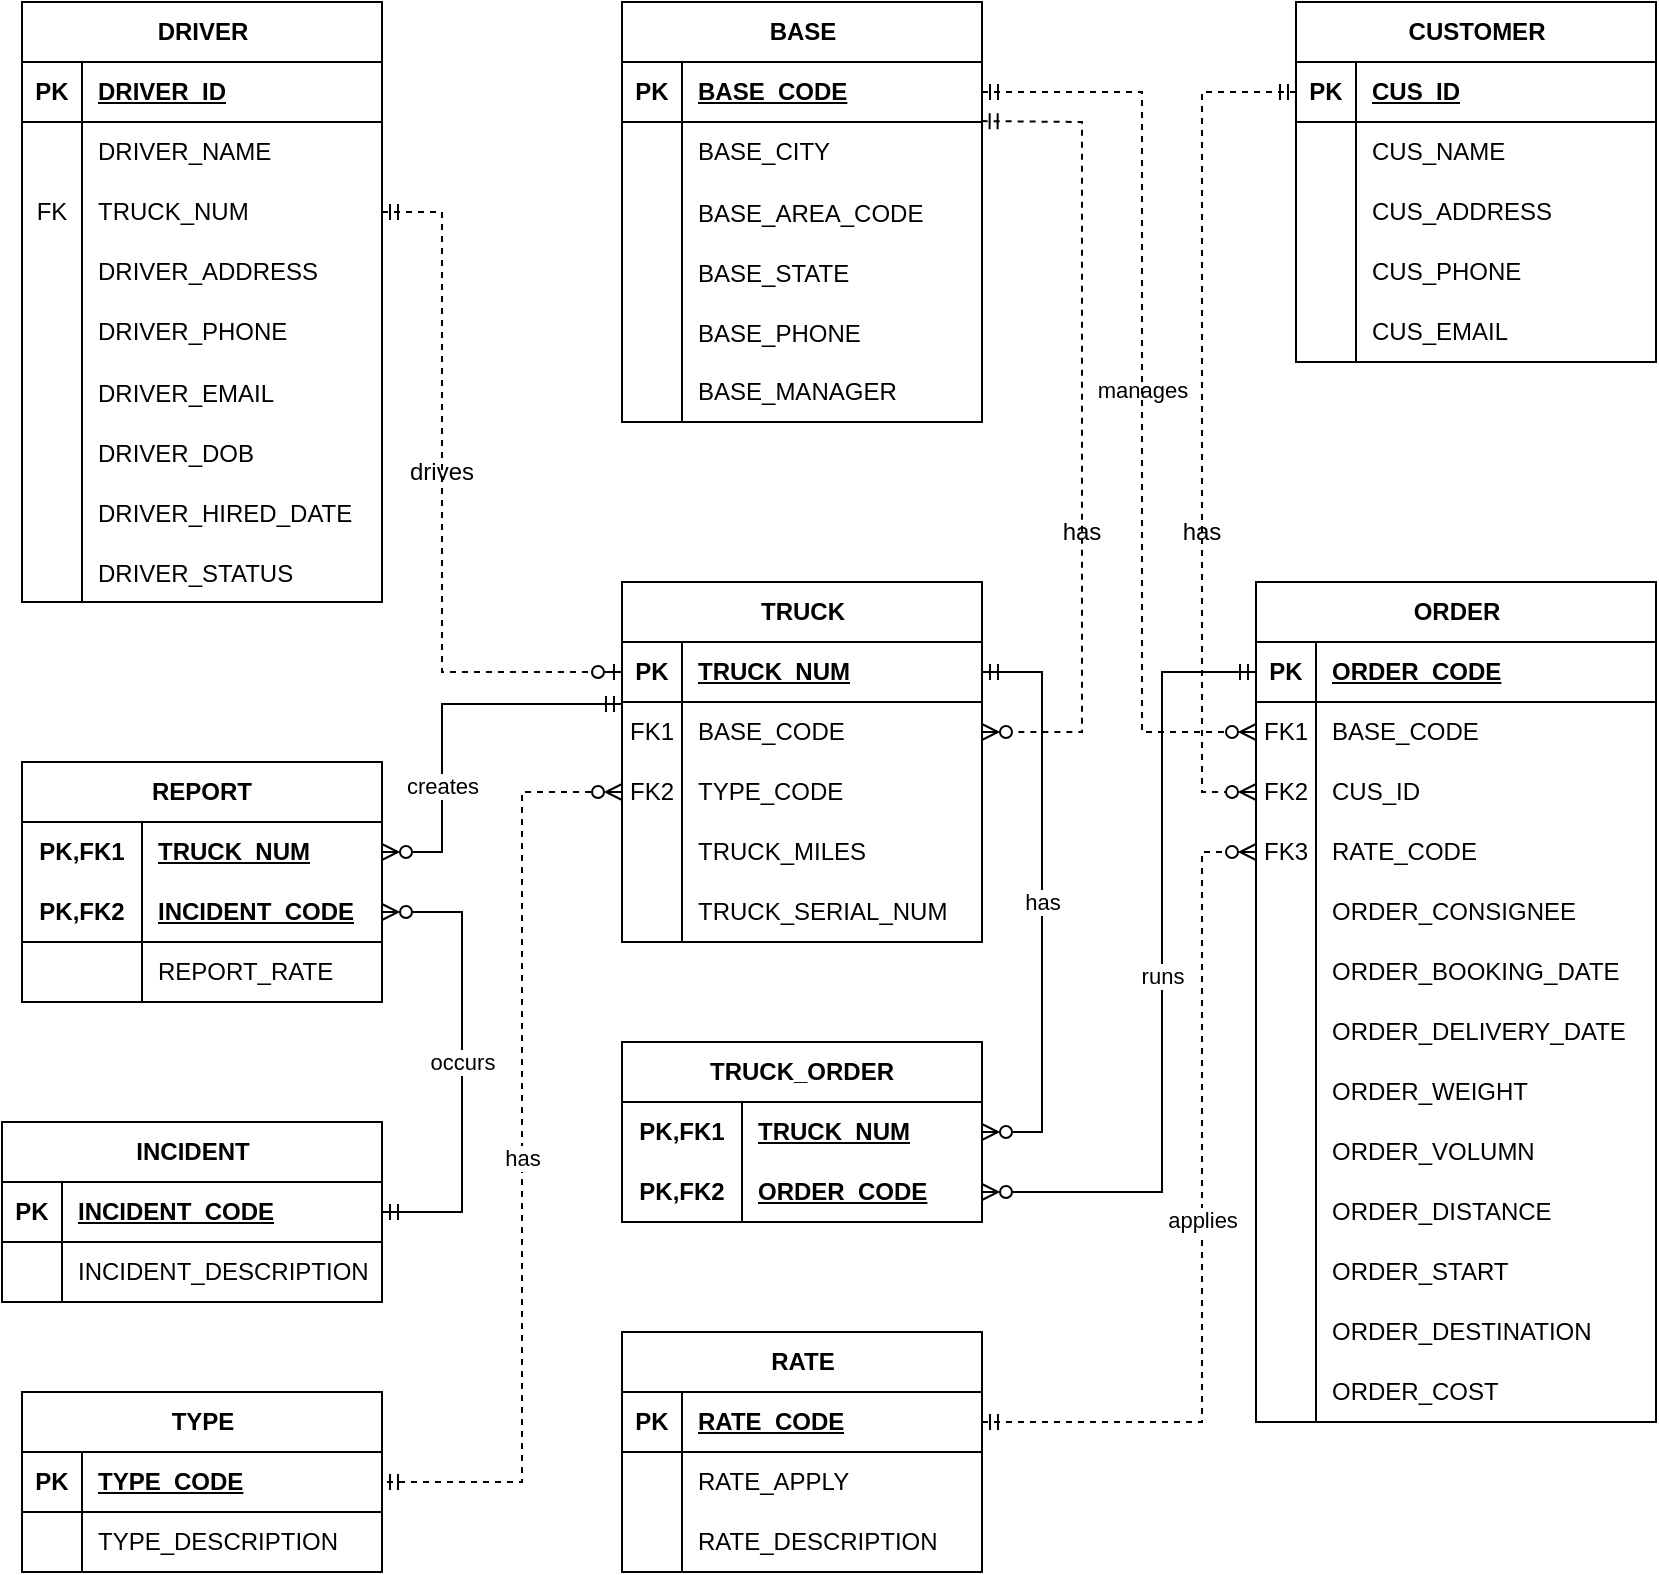 <mxfile version="24.2.5" type="github">
  <diagram id="eQZq9NsQhjP3z5VQKv9w" name="Trang-1">
    <mxGraphModel dx="1290" dy="559" grid="1" gridSize="10" guides="1" tooltips="1" connect="1" arrows="1" fold="1" page="1" pageScale="1" pageWidth="827" pageHeight="1169" math="0" shadow="0">
      <root>
        <mxCell id="0" />
        <mxCell id="1" parent="0" />
        <mxCell id="76jJ2upWh25EPzIuAN2d-1" value="BASE" style="shape=table;startSize=30;container=1;collapsible=1;childLayout=tableLayout;fixedRows=1;rowLines=0;fontStyle=1;align=center;resizeLast=1;html=1;" parent="1" vertex="1">
          <mxGeometry x="310" y="30" width="180" height="210" as="geometry" />
        </mxCell>
        <mxCell id="76jJ2upWh25EPzIuAN2d-2" value="" style="shape=tableRow;horizontal=0;startSize=0;swimlaneHead=0;swimlaneBody=0;fillColor=none;collapsible=0;dropTarget=0;points=[[0,0.5],[1,0.5]];portConstraint=eastwest;top=0;left=0;right=0;bottom=1;" parent="76jJ2upWh25EPzIuAN2d-1" vertex="1">
          <mxGeometry y="30" width="180" height="30" as="geometry" />
        </mxCell>
        <mxCell id="76jJ2upWh25EPzIuAN2d-3" value="PK" style="shape=partialRectangle;connectable=0;fillColor=none;top=0;left=0;bottom=0;right=0;fontStyle=1;overflow=hidden;whiteSpace=wrap;html=1;" parent="76jJ2upWh25EPzIuAN2d-2" vertex="1">
          <mxGeometry width="30" height="30" as="geometry">
            <mxRectangle width="30" height="30" as="alternateBounds" />
          </mxGeometry>
        </mxCell>
        <mxCell id="76jJ2upWh25EPzIuAN2d-4" value="BASE_CODE" style="shape=partialRectangle;connectable=0;fillColor=none;top=0;left=0;bottom=0;right=0;align=left;spacingLeft=6;fontStyle=5;overflow=hidden;whiteSpace=wrap;html=1;" parent="76jJ2upWh25EPzIuAN2d-2" vertex="1">
          <mxGeometry x="30" width="150" height="30" as="geometry">
            <mxRectangle width="150" height="30" as="alternateBounds" />
          </mxGeometry>
        </mxCell>
        <mxCell id="76jJ2upWh25EPzIuAN2d-8" value="" style="shape=tableRow;horizontal=0;startSize=0;swimlaneHead=0;swimlaneBody=0;fillColor=none;collapsible=0;dropTarget=0;points=[[0,0.5],[1,0.5]];portConstraint=eastwest;top=0;left=0;right=0;bottom=0;" parent="76jJ2upWh25EPzIuAN2d-1" vertex="1">
          <mxGeometry y="60" width="180" height="30" as="geometry" />
        </mxCell>
        <mxCell id="76jJ2upWh25EPzIuAN2d-9" value="" style="shape=partialRectangle;connectable=0;fillColor=none;top=0;left=0;bottom=0;right=0;editable=1;overflow=hidden;whiteSpace=wrap;html=1;" parent="76jJ2upWh25EPzIuAN2d-8" vertex="1">
          <mxGeometry width="30" height="30" as="geometry">
            <mxRectangle width="30" height="30" as="alternateBounds" />
          </mxGeometry>
        </mxCell>
        <mxCell id="76jJ2upWh25EPzIuAN2d-10" value="BASE_CITY" style="shape=partialRectangle;connectable=0;fillColor=none;top=0;left=0;bottom=0;right=0;align=left;spacingLeft=6;overflow=hidden;whiteSpace=wrap;html=1;" parent="76jJ2upWh25EPzIuAN2d-8" vertex="1">
          <mxGeometry x="30" width="150" height="30" as="geometry">
            <mxRectangle width="150" height="30" as="alternateBounds" />
          </mxGeometry>
        </mxCell>
        <mxCell id="76jJ2upWh25EPzIuAN2d-19" value="" style="shape=tableRow;horizontal=0;startSize=0;swimlaneHead=0;swimlaneBody=0;fillColor=none;collapsible=0;dropTarget=0;points=[[0,0.5],[1,0.5]];portConstraint=eastwest;top=0;left=0;right=0;bottom=0;" parent="76jJ2upWh25EPzIuAN2d-1" vertex="1">
          <mxGeometry y="90" width="180" height="30" as="geometry" />
        </mxCell>
        <mxCell id="76jJ2upWh25EPzIuAN2d-20" value="" style="shape=partialRectangle;connectable=0;fillColor=none;top=0;left=0;bottom=0;right=0;editable=1;overflow=hidden;" parent="76jJ2upWh25EPzIuAN2d-19" vertex="1">
          <mxGeometry width="30" height="30" as="geometry">
            <mxRectangle width="30" height="30" as="alternateBounds" />
          </mxGeometry>
        </mxCell>
        <mxCell id="76jJ2upWh25EPzIuAN2d-21" value="BASE_AREA_CODE" style="shape=partialRectangle;connectable=0;fillColor=none;top=0;left=0;bottom=0;right=0;align=left;spacingLeft=6;overflow=hidden;" parent="76jJ2upWh25EPzIuAN2d-19" vertex="1">
          <mxGeometry x="30" width="150" height="30" as="geometry">
            <mxRectangle width="150" height="30" as="alternateBounds" />
          </mxGeometry>
        </mxCell>
        <mxCell id="76jJ2upWh25EPzIuAN2d-23" value="" style="shape=tableRow;horizontal=0;startSize=0;swimlaneHead=0;swimlaneBody=0;fillColor=none;collapsible=0;dropTarget=0;points=[[0,0.5],[1,0.5]];portConstraint=eastwest;top=0;left=0;right=0;bottom=0;" parent="76jJ2upWh25EPzIuAN2d-1" vertex="1">
          <mxGeometry y="120" width="180" height="30" as="geometry" />
        </mxCell>
        <mxCell id="76jJ2upWh25EPzIuAN2d-24" value="" style="shape=partialRectangle;connectable=0;fillColor=none;top=0;left=0;bottom=0;right=0;editable=1;overflow=hidden;" parent="76jJ2upWh25EPzIuAN2d-23" vertex="1">
          <mxGeometry width="30" height="30" as="geometry">
            <mxRectangle width="30" height="30" as="alternateBounds" />
          </mxGeometry>
        </mxCell>
        <mxCell id="76jJ2upWh25EPzIuAN2d-25" value="BASE_STATE" style="shape=partialRectangle;connectable=0;fillColor=none;top=0;left=0;bottom=0;right=0;align=left;spacingLeft=6;overflow=hidden;" parent="76jJ2upWh25EPzIuAN2d-23" vertex="1">
          <mxGeometry x="30" width="150" height="30" as="geometry">
            <mxRectangle width="150" height="30" as="alternateBounds" />
          </mxGeometry>
        </mxCell>
        <mxCell id="76jJ2upWh25EPzIuAN2d-27" value="" style="shape=tableRow;horizontal=0;startSize=0;swimlaneHead=0;swimlaneBody=0;fillColor=none;collapsible=0;dropTarget=0;points=[[0,0.5],[1,0.5]];portConstraint=eastwest;top=0;left=0;right=0;bottom=0;" parent="76jJ2upWh25EPzIuAN2d-1" vertex="1">
          <mxGeometry y="150" width="180" height="30" as="geometry" />
        </mxCell>
        <mxCell id="76jJ2upWh25EPzIuAN2d-28" value="" style="shape=partialRectangle;connectable=0;fillColor=none;top=0;left=0;bottom=0;right=0;editable=1;overflow=hidden;" parent="76jJ2upWh25EPzIuAN2d-27" vertex="1">
          <mxGeometry width="30" height="30" as="geometry">
            <mxRectangle width="30" height="30" as="alternateBounds" />
          </mxGeometry>
        </mxCell>
        <mxCell id="76jJ2upWh25EPzIuAN2d-29" value="BASE_PHONE" style="shape=partialRectangle;connectable=0;fillColor=none;top=0;left=0;bottom=0;right=0;align=left;spacingLeft=6;overflow=hidden;" parent="76jJ2upWh25EPzIuAN2d-27" vertex="1">
          <mxGeometry x="30" width="150" height="30" as="geometry">
            <mxRectangle width="150" height="30" as="alternateBounds" />
          </mxGeometry>
        </mxCell>
        <mxCell id="76jJ2upWh25EPzIuAN2d-11" value="" style="shape=tableRow;horizontal=0;startSize=0;swimlaneHead=0;swimlaneBody=0;fillColor=none;collapsible=0;dropTarget=0;points=[[0,0.5],[1,0.5]];portConstraint=eastwest;top=0;left=0;right=0;bottom=0;" parent="76jJ2upWh25EPzIuAN2d-1" vertex="1">
          <mxGeometry y="180" width="180" height="30" as="geometry" />
        </mxCell>
        <mxCell id="76jJ2upWh25EPzIuAN2d-12" value="" style="shape=partialRectangle;connectable=0;fillColor=none;top=0;left=0;bottom=0;right=0;editable=1;overflow=hidden;whiteSpace=wrap;html=1;" parent="76jJ2upWh25EPzIuAN2d-11" vertex="1">
          <mxGeometry width="30" height="30" as="geometry">
            <mxRectangle width="30" height="30" as="alternateBounds" />
          </mxGeometry>
        </mxCell>
        <mxCell id="76jJ2upWh25EPzIuAN2d-13" value="BASE_MANAGER" style="shape=partialRectangle;connectable=0;fillColor=none;top=0;left=0;bottom=0;right=0;align=left;spacingLeft=6;overflow=hidden;whiteSpace=wrap;html=1;" parent="76jJ2upWh25EPzIuAN2d-11" vertex="1">
          <mxGeometry x="30" width="150" height="30" as="geometry">
            <mxRectangle width="150" height="30" as="alternateBounds" />
          </mxGeometry>
        </mxCell>
        <mxCell id="76jJ2upWh25EPzIuAN2d-30" value="TRUCK" style="shape=table;startSize=30;container=1;collapsible=1;childLayout=tableLayout;fixedRows=1;rowLines=0;fontStyle=1;align=center;resizeLast=1;html=1;" parent="1" vertex="1">
          <mxGeometry x="310" y="320" width="180" height="180" as="geometry" />
        </mxCell>
        <mxCell id="76jJ2upWh25EPzIuAN2d-31" value="" style="shape=tableRow;horizontal=0;startSize=0;swimlaneHead=0;swimlaneBody=0;fillColor=none;collapsible=0;dropTarget=0;points=[[0,0.5],[1,0.5]];portConstraint=eastwest;top=0;left=0;right=0;bottom=1;" parent="76jJ2upWh25EPzIuAN2d-30" vertex="1">
          <mxGeometry y="30" width="180" height="30" as="geometry" />
        </mxCell>
        <mxCell id="76jJ2upWh25EPzIuAN2d-32" value="PK" style="shape=partialRectangle;connectable=0;fillColor=none;top=0;left=0;bottom=0;right=0;fontStyle=1;overflow=hidden;whiteSpace=wrap;html=1;" parent="76jJ2upWh25EPzIuAN2d-31" vertex="1">
          <mxGeometry width="30" height="30" as="geometry">
            <mxRectangle width="30" height="30" as="alternateBounds" />
          </mxGeometry>
        </mxCell>
        <mxCell id="76jJ2upWh25EPzIuAN2d-33" value="TRUCK_NUM" style="shape=partialRectangle;connectable=0;fillColor=none;top=0;left=0;bottom=0;right=0;align=left;spacingLeft=6;fontStyle=5;overflow=hidden;whiteSpace=wrap;html=1;" parent="76jJ2upWh25EPzIuAN2d-31" vertex="1">
          <mxGeometry x="30" width="150" height="30" as="geometry">
            <mxRectangle width="150" height="30" as="alternateBounds" />
          </mxGeometry>
        </mxCell>
        <mxCell id="76jJ2upWh25EPzIuAN2d-44" value="" style="shape=tableRow;horizontal=0;startSize=0;swimlaneHead=0;swimlaneBody=0;fillColor=none;collapsible=0;dropTarget=0;points=[[0,0.5],[1,0.5]];portConstraint=eastwest;top=0;left=0;right=0;bottom=0;" parent="76jJ2upWh25EPzIuAN2d-30" vertex="1">
          <mxGeometry y="60" width="180" height="30" as="geometry" />
        </mxCell>
        <mxCell id="76jJ2upWh25EPzIuAN2d-45" value="FK1" style="shape=partialRectangle;connectable=0;fillColor=none;top=0;left=0;bottom=0;right=0;fontStyle=0;overflow=hidden;whiteSpace=wrap;html=1;" parent="76jJ2upWh25EPzIuAN2d-44" vertex="1">
          <mxGeometry width="30" height="30" as="geometry">
            <mxRectangle width="30" height="30" as="alternateBounds" />
          </mxGeometry>
        </mxCell>
        <mxCell id="76jJ2upWh25EPzIuAN2d-46" value="BASE_CODE" style="shape=partialRectangle;connectable=0;fillColor=none;top=0;left=0;bottom=0;right=0;align=left;spacingLeft=6;fontStyle=0;overflow=hidden;whiteSpace=wrap;html=1;" parent="76jJ2upWh25EPzIuAN2d-44" vertex="1">
          <mxGeometry x="30" width="150" height="30" as="geometry">
            <mxRectangle width="150" height="30" as="alternateBounds" />
          </mxGeometry>
        </mxCell>
        <mxCell id="76jJ2upWh25EPzIuAN2d-48" value="" style="shape=tableRow;horizontal=0;startSize=0;swimlaneHead=0;swimlaneBody=0;fillColor=none;collapsible=0;dropTarget=0;points=[[0,0.5],[1,0.5]];portConstraint=eastwest;top=0;left=0;right=0;bottom=0;" parent="76jJ2upWh25EPzIuAN2d-30" vertex="1">
          <mxGeometry y="90" width="180" height="30" as="geometry" />
        </mxCell>
        <mxCell id="76jJ2upWh25EPzIuAN2d-49" value="FK2" style="shape=partialRectangle;connectable=0;fillColor=none;top=0;left=0;bottom=0;right=0;fontStyle=0;overflow=hidden;whiteSpace=wrap;html=1;" parent="76jJ2upWh25EPzIuAN2d-48" vertex="1">
          <mxGeometry width="30" height="30" as="geometry">
            <mxRectangle width="30" height="30" as="alternateBounds" />
          </mxGeometry>
        </mxCell>
        <mxCell id="76jJ2upWh25EPzIuAN2d-50" value="TYPE_CODE" style="shape=partialRectangle;connectable=0;fillColor=none;top=0;left=0;bottom=0;right=0;align=left;spacingLeft=6;fontStyle=0;overflow=hidden;whiteSpace=wrap;html=1;" parent="76jJ2upWh25EPzIuAN2d-48" vertex="1">
          <mxGeometry x="30" width="150" height="30" as="geometry">
            <mxRectangle width="150" height="30" as="alternateBounds" />
          </mxGeometry>
        </mxCell>
        <mxCell id="76jJ2upWh25EPzIuAN2d-34" value="" style="shape=tableRow;horizontal=0;startSize=0;swimlaneHead=0;swimlaneBody=0;fillColor=none;collapsible=0;dropTarget=0;points=[[0,0.5],[1,0.5]];portConstraint=eastwest;top=0;left=0;right=0;bottom=0;" parent="76jJ2upWh25EPzIuAN2d-30" vertex="1">
          <mxGeometry y="120" width="180" height="30" as="geometry" />
        </mxCell>
        <mxCell id="76jJ2upWh25EPzIuAN2d-35" value="" style="shape=partialRectangle;connectable=0;fillColor=none;top=0;left=0;bottom=0;right=0;editable=1;overflow=hidden;whiteSpace=wrap;html=1;" parent="76jJ2upWh25EPzIuAN2d-34" vertex="1">
          <mxGeometry width="30" height="30" as="geometry">
            <mxRectangle width="30" height="30" as="alternateBounds" />
          </mxGeometry>
        </mxCell>
        <mxCell id="76jJ2upWh25EPzIuAN2d-36" value="TRUCK_MILES" style="shape=partialRectangle;connectable=0;fillColor=none;top=0;left=0;bottom=0;right=0;align=left;spacingLeft=6;overflow=hidden;whiteSpace=wrap;html=1;" parent="76jJ2upWh25EPzIuAN2d-34" vertex="1">
          <mxGeometry x="30" width="150" height="30" as="geometry">
            <mxRectangle width="150" height="30" as="alternateBounds" />
          </mxGeometry>
        </mxCell>
        <mxCell id="76jJ2upWh25EPzIuAN2d-37" value="" style="shape=tableRow;horizontal=0;startSize=0;swimlaneHead=0;swimlaneBody=0;fillColor=none;collapsible=0;dropTarget=0;points=[[0,0.5],[1,0.5]];portConstraint=eastwest;top=0;left=0;right=0;bottom=0;" parent="76jJ2upWh25EPzIuAN2d-30" vertex="1">
          <mxGeometry y="150" width="180" height="30" as="geometry" />
        </mxCell>
        <mxCell id="76jJ2upWh25EPzIuAN2d-38" value="" style="shape=partialRectangle;connectable=0;fillColor=none;top=0;left=0;bottom=0;right=0;editable=1;overflow=hidden;whiteSpace=wrap;html=1;" parent="76jJ2upWh25EPzIuAN2d-37" vertex="1">
          <mxGeometry width="30" height="30" as="geometry">
            <mxRectangle width="30" height="30" as="alternateBounds" />
          </mxGeometry>
        </mxCell>
        <mxCell id="76jJ2upWh25EPzIuAN2d-39" value="TRUCK_SERIAL_NUM" style="shape=partialRectangle;connectable=0;fillColor=none;top=0;left=0;bottom=0;right=0;align=left;spacingLeft=6;overflow=hidden;whiteSpace=wrap;html=1;" parent="76jJ2upWh25EPzIuAN2d-37" vertex="1">
          <mxGeometry x="30" width="150" height="30" as="geometry">
            <mxRectangle width="150" height="30" as="alternateBounds" />
          </mxGeometry>
        </mxCell>
        <mxCell id="76jJ2upWh25EPzIuAN2d-64" value="DRIVER" style="shape=table;startSize=30;container=1;collapsible=1;childLayout=tableLayout;fixedRows=1;rowLines=0;fontStyle=1;align=center;resizeLast=1;html=1;" parent="1" vertex="1">
          <mxGeometry x="10" y="30" width="180" height="300" as="geometry" />
        </mxCell>
        <mxCell id="76jJ2upWh25EPzIuAN2d-65" value="" style="shape=tableRow;horizontal=0;startSize=0;swimlaneHead=0;swimlaneBody=0;fillColor=none;collapsible=0;dropTarget=0;points=[[0,0.5],[1,0.5]];portConstraint=eastwest;top=0;left=0;right=0;bottom=1;" parent="76jJ2upWh25EPzIuAN2d-64" vertex="1">
          <mxGeometry y="30" width="180" height="30" as="geometry" />
        </mxCell>
        <mxCell id="76jJ2upWh25EPzIuAN2d-66" value="PK" style="shape=partialRectangle;connectable=0;fillColor=none;top=0;left=0;bottom=0;right=0;fontStyle=1;overflow=hidden;whiteSpace=wrap;html=1;" parent="76jJ2upWh25EPzIuAN2d-65" vertex="1">
          <mxGeometry width="30" height="30" as="geometry">
            <mxRectangle width="30" height="30" as="alternateBounds" />
          </mxGeometry>
        </mxCell>
        <mxCell id="76jJ2upWh25EPzIuAN2d-67" value="DRIVER_ID" style="shape=partialRectangle;connectable=0;fillColor=none;top=0;left=0;bottom=0;right=0;align=left;spacingLeft=6;fontStyle=5;overflow=hidden;whiteSpace=wrap;html=1;" parent="76jJ2upWh25EPzIuAN2d-65" vertex="1">
          <mxGeometry x="30" width="150" height="30" as="geometry">
            <mxRectangle width="150" height="30" as="alternateBounds" />
          </mxGeometry>
        </mxCell>
        <mxCell id="76jJ2upWh25EPzIuAN2d-68" value="" style="shape=tableRow;horizontal=0;startSize=0;swimlaneHead=0;swimlaneBody=0;fillColor=none;collapsible=0;dropTarget=0;points=[[0,0.5],[1,0.5]];portConstraint=eastwest;top=0;left=0;right=0;bottom=0;" parent="76jJ2upWh25EPzIuAN2d-64" vertex="1">
          <mxGeometry y="60" width="180" height="30" as="geometry" />
        </mxCell>
        <mxCell id="76jJ2upWh25EPzIuAN2d-69" value="" style="shape=partialRectangle;connectable=0;fillColor=none;top=0;left=0;bottom=0;right=0;editable=1;overflow=hidden;whiteSpace=wrap;html=1;" parent="76jJ2upWh25EPzIuAN2d-68" vertex="1">
          <mxGeometry width="30" height="30" as="geometry">
            <mxRectangle width="30" height="30" as="alternateBounds" />
          </mxGeometry>
        </mxCell>
        <mxCell id="76jJ2upWh25EPzIuAN2d-70" value="DRIVER_NAME" style="shape=partialRectangle;connectable=0;fillColor=none;top=0;left=0;bottom=0;right=0;align=left;spacingLeft=6;overflow=hidden;whiteSpace=wrap;html=1;" parent="76jJ2upWh25EPzIuAN2d-68" vertex="1">
          <mxGeometry x="30" width="150" height="30" as="geometry">
            <mxRectangle width="150" height="30" as="alternateBounds" />
          </mxGeometry>
        </mxCell>
        <mxCell id="76jJ2upWh25EPzIuAN2d-78" value="" style="shape=tableRow;horizontal=0;startSize=0;swimlaneHead=0;swimlaneBody=0;fillColor=none;collapsible=0;dropTarget=0;points=[[0,0.5],[1,0.5]];portConstraint=eastwest;top=0;left=0;right=0;bottom=0;" parent="76jJ2upWh25EPzIuAN2d-64" vertex="1">
          <mxGeometry y="90" width="180" height="30" as="geometry" />
        </mxCell>
        <mxCell id="76jJ2upWh25EPzIuAN2d-79" value="FK" style="shape=partialRectangle;connectable=0;fillColor=none;top=0;left=0;bottom=0;right=0;fontStyle=0;overflow=hidden;whiteSpace=wrap;html=1;" parent="76jJ2upWh25EPzIuAN2d-78" vertex="1">
          <mxGeometry width="30" height="30" as="geometry">
            <mxRectangle width="30" height="30" as="alternateBounds" />
          </mxGeometry>
        </mxCell>
        <mxCell id="76jJ2upWh25EPzIuAN2d-80" value="TRUCK_NUM" style="shape=partialRectangle;connectable=0;fillColor=none;top=0;left=0;bottom=0;right=0;align=left;spacingLeft=6;fontStyle=0;overflow=hidden;whiteSpace=wrap;html=1;" parent="76jJ2upWh25EPzIuAN2d-78" vertex="1">
          <mxGeometry x="30" width="150" height="30" as="geometry">
            <mxRectangle width="150" height="30" as="alternateBounds" />
          </mxGeometry>
        </mxCell>
        <mxCell id="76jJ2upWh25EPzIuAN2d-71" value="" style="shape=tableRow;horizontal=0;startSize=0;swimlaneHead=0;swimlaneBody=0;fillColor=none;collapsible=0;dropTarget=0;points=[[0,0.5],[1,0.5]];portConstraint=eastwest;top=0;left=0;right=0;bottom=0;" parent="76jJ2upWh25EPzIuAN2d-64" vertex="1">
          <mxGeometry y="120" width="180" height="30" as="geometry" />
        </mxCell>
        <mxCell id="76jJ2upWh25EPzIuAN2d-72" value="" style="shape=partialRectangle;connectable=0;fillColor=none;top=0;left=0;bottom=0;right=0;editable=1;overflow=hidden;whiteSpace=wrap;html=1;" parent="76jJ2upWh25EPzIuAN2d-71" vertex="1">
          <mxGeometry width="30" height="30" as="geometry">
            <mxRectangle width="30" height="30" as="alternateBounds" />
          </mxGeometry>
        </mxCell>
        <mxCell id="76jJ2upWh25EPzIuAN2d-73" value="DRIVER_ADDRESS" style="shape=partialRectangle;connectable=0;fillColor=none;top=0;left=0;bottom=0;right=0;align=left;spacingLeft=6;overflow=hidden;whiteSpace=wrap;html=1;" parent="76jJ2upWh25EPzIuAN2d-71" vertex="1">
          <mxGeometry x="30" width="150" height="30" as="geometry">
            <mxRectangle width="150" height="30" as="alternateBounds" />
          </mxGeometry>
        </mxCell>
        <mxCell id="76jJ2upWh25EPzIuAN2d-74" value="" style="shape=tableRow;horizontal=0;startSize=0;swimlaneHead=0;swimlaneBody=0;fillColor=none;collapsible=0;dropTarget=0;points=[[0,0.5],[1,0.5]];portConstraint=eastwest;top=0;left=0;right=0;bottom=0;" parent="76jJ2upWh25EPzIuAN2d-64" vertex="1">
          <mxGeometry y="150" width="180" height="30" as="geometry" />
        </mxCell>
        <mxCell id="76jJ2upWh25EPzIuAN2d-75" value="" style="shape=partialRectangle;connectable=0;fillColor=none;top=0;left=0;bottom=0;right=0;editable=1;overflow=hidden;whiteSpace=wrap;html=1;" parent="76jJ2upWh25EPzIuAN2d-74" vertex="1">
          <mxGeometry width="30" height="30" as="geometry">
            <mxRectangle width="30" height="30" as="alternateBounds" />
          </mxGeometry>
        </mxCell>
        <mxCell id="76jJ2upWh25EPzIuAN2d-76" value="DRIVER_PHONE" style="shape=partialRectangle;connectable=0;fillColor=none;top=0;left=0;bottom=0;right=0;align=left;spacingLeft=6;overflow=hidden;whiteSpace=wrap;html=1;" parent="76jJ2upWh25EPzIuAN2d-74" vertex="1">
          <mxGeometry x="30" width="150" height="30" as="geometry">
            <mxRectangle width="150" height="30" as="alternateBounds" />
          </mxGeometry>
        </mxCell>
        <mxCell id="76jJ2upWh25EPzIuAN2d-82" value="" style="shape=tableRow;horizontal=0;startSize=0;swimlaneHead=0;swimlaneBody=0;fillColor=none;collapsible=0;dropTarget=0;points=[[0,0.5],[1,0.5]];portConstraint=eastwest;top=0;left=0;right=0;bottom=0;" parent="76jJ2upWh25EPzIuAN2d-64" vertex="1">
          <mxGeometry y="180" width="180" height="30" as="geometry" />
        </mxCell>
        <mxCell id="76jJ2upWh25EPzIuAN2d-83" value="" style="shape=partialRectangle;connectable=0;fillColor=none;top=0;left=0;bottom=0;right=0;editable=1;overflow=hidden;" parent="76jJ2upWh25EPzIuAN2d-82" vertex="1">
          <mxGeometry width="30" height="30" as="geometry">
            <mxRectangle width="30" height="30" as="alternateBounds" />
          </mxGeometry>
        </mxCell>
        <mxCell id="76jJ2upWh25EPzIuAN2d-84" value="DRIVER_EMAIL" style="shape=partialRectangle;connectable=0;fillColor=none;top=0;left=0;bottom=0;right=0;align=left;spacingLeft=6;overflow=hidden;" parent="76jJ2upWh25EPzIuAN2d-82" vertex="1">
          <mxGeometry x="30" width="150" height="30" as="geometry">
            <mxRectangle width="150" height="30" as="alternateBounds" />
          </mxGeometry>
        </mxCell>
        <mxCell id="76jJ2upWh25EPzIuAN2d-86" value="" style="shape=tableRow;horizontal=0;startSize=0;swimlaneHead=0;swimlaneBody=0;fillColor=none;collapsible=0;dropTarget=0;points=[[0,0.5],[1,0.5]];portConstraint=eastwest;top=0;left=0;right=0;bottom=0;" parent="76jJ2upWh25EPzIuAN2d-64" vertex="1">
          <mxGeometry y="210" width="180" height="30" as="geometry" />
        </mxCell>
        <mxCell id="76jJ2upWh25EPzIuAN2d-87" value="" style="shape=partialRectangle;connectable=0;fillColor=none;top=0;left=0;bottom=0;right=0;editable=1;overflow=hidden;" parent="76jJ2upWh25EPzIuAN2d-86" vertex="1">
          <mxGeometry width="30" height="30" as="geometry">
            <mxRectangle width="30" height="30" as="alternateBounds" />
          </mxGeometry>
        </mxCell>
        <mxCell id="76jJ2upWh25EPzIuAN2d-88" value="DRIVER_DOB" style="shape=partialRectangle;connectable=0;fillColor=none;top=0;left=0;bottom=0;right=0;align=left;spacingLeft=6;overflow=hidden;" parent="76jJ2upWh25EPzIuAN2d-86" vertex="1">
          <mxGeometry x="30" width="150" height="30" as="geometry">
            <mxRectangle width="150" height="30" as="alternateBounds" />
          </mxGeometry>
        </mxCell>
        <mxCell id="76jJ2upWh25EPzIuAN2d-111" value="" style="shape=tableRow;horizontal=0;startSize=0;swimlaneHead=0;swimlaneBody=0;fillColor=none;collapsible=0;dropTarget=0;points=[[0,0.5],[1,0.5]];portConstraint=eastwest;top=0;left=0;right=0;bottom=0;" parent="76jJ2upWh25EPzIuAN2d-64" vertex="1">
          <mxGeometry y="240" width="180" height="30" as="geometry" />
        </mxCell>
        <mxCell id="76jJ2upWh25EPzIuAN2d-112" value="" style="shape=partialRectangle;connectable=0;fillColor=none;top=0;left=0;bottom=0;right=0;editable=1;overflow=hidden;" parent="76jJ2upWh25EPzIuAN2d-111" vertex="1">
          <mxGeometry width="30" height="30" as="geometry">
            <mxRectangle width="30" height="30" as="alternateBounds" />
          </mxGeometry>
        </mxCell>
        <mxCell id="76jJ2upWh25EPzIuAN2d-113" value="DRIVER_HIRED_DATE" style="shape=partialRectangle;connectable=0;fillColor=none;top=0;left=0;bottom=0;right=0;align=left;spacingLeft=6;overflow=hidden;" parent="76jJ2upWh25EPzIuAN2d-111" vertex="1">
          <mxGeometry x="30" width="150" height="30" as="geometry">
            <mxRectangle width="150" height="30" as="alternateBounds" />
          </mxGeometry>
        </mxCell>
        <mxCell id="76jJ2upWh25EPzIuAN2d-114" value="" style="shape=tableRow;horizontal=0;startSize=0;swimlaneHead=0;swimlaneBody=0;fillColor=none;collapsible=0;dropTarget=0;points=[[0,0.5],[1,0.5]];portConstraint=eastwest;top=0;left=0;right=0;bottom=0;" parent="76jJ2upWh25EPzIuAN2d-64" vertex="1">
          <mxGeometry y="270" width="180" height="30" as="geometry" />
        </mxCell>
        <mxCell id="76jJ2upWh25EPzIuAN2d-115" value="" style="shape=partialRectangle;connectable=0;fillColor=none;top=0;left=0;bottom=0;right=0;editable=1;overflow=hidden;" parent="76jJ2upWh25EPzIuAN2d-114" vertex="1">
          <mxGeometry width="30" height="30" as="geometry">
            <mxRectangle width="30" height="30" as="alternateBounds" />
          </mxGeometry>
        </mxCell>
        <mxCell id="76jJ2upWh25EPzIuAN2d-116" value="DRIVER_STATUS" style="shape=partialRectangle;connectable=0;fillColor=none;top=0;left=0;bottom=0;right=0;align=left;spacingLeft=6;overflow=hidden;" parent="76jJ2upWh25EPzIuAN2d-114" vertex="1">
          <mxGeometry x="30" width="150" height="30" as="geometry">
            <mxRectangle width="150" height="30" as="alternateBounds" />
          </mxGeometry>
        </mxCell>
        <mxCell id="76jJ2upWh25EPzIuAN2d-117" value="TYPE" style="shape=table;startSize=30;container=1;collapsible=1;childLayout=tableLayout;fixedRows=1;rowLines=0;fontStyle=1;align=center;resizeLast=1;html=1;" parent="1" vertex="1">
          <mxGeometry x="10" y="725" width="180" height="90" as="geometry" />
        </mxCell>
        <mxCell id="76jJ2upWh25EPzIuAN2d-118" value="" style="shape=tableRow;horizontal=0;startSize=0;swimlaneHead=0;swimlaneBody=0;fillColor=none;collapsible=0;dropTarget=0;points=[[0,0.5],[1,0.5]];portConstraint=eastwest;top=0;left=0;right=0;bottom=1;" parent="76jJ2upWh25EPzIuAN2d-117" vertex="1">
          <mxGeometry y="30" width="180" height="30" as="geometry" />
        </mxCell>
        <mxCell id="76jJ2upWh25EPzIuAN2d-119" value="PK" style="shape=partialRectangle;connectable=0;fillColor=none;top=0;left=0;bottom=0;right=0;fontStyle=1;overflow=hidden;whiteSpace=wrap;html=1;" parent="76jJ2upWh25EPzIuAN2d-118" vertex="1">
          <mxGeometry width="30" height="30" as="geometry">
            <mxRectangle width="30" height="30" as="alternateBounds" />
          </mxGeometry>
        </mxCell>
        <mxCell id="76jJ2upWh25EPzIuAN2d-120" value="TYPE_CODE" style="shape=partialRectangle;connectable=0;fillColor=none;top=0;left=0;bottom=0;right=0;align=left;spacingLeft=6;fontStyle=5;overflow=hidden;whiteSpace=wrap;html=1;" parent="76jJ2upWh25EPzIuAN2d-118" vertex="1">
          <mxGeometry x="30" width="150" height="30" as="geometry">
            <mxRectangle width="150" height="30" as="alternateBounds" />
          </mxGeometry>
        </mxCell>
        <mxCell id="76jJ2upWh25EPzIuAN2d-121" value="" style="shape=tableRow;horizontal=0;startSize=0;swimlaneHead=0;swimlaneBody=0;fillColor=none;collapsible=0;dropTarget=0;points=[[0,0.5],[1,0.5]];portConstraint=eastwest;top=0;left=0;right=0;bottom=0;" parent="76jJ2upWh25EPzIuAN2d-117" vertex="1">
          <mxGeometry y="60" width="180" height="30" as="geometry" />
        </mxCell>
        <mxCell id="76jJ2upWh25EPzIuAN2d-122" value="" style="shape=partialRectangle;connectable=0;fillColor=none;top=0;left=0;bottom=0;right=0;editable=1;overflow=hidden;whiteSpace=wrap;html=1;" parent="76jJ2upWh25EPzIuAN2d-121" vertex="1">
          <mxGeometry width="30" height="30" as="geometry">
            <mxRectangle width="30" height="30" as="alternateBounds" />
          </mxGeometry>
        </mxCell>
        <mxCell id="76jJ2upWh25EPzIuAN2d-123" value="TYPE_DESCRIPTION" style="shape=partialRectangle;connectable=0;fillColor=none;top=0;left=0;bottom=0;right=0;align=left;spacingLeft=6;overflow=hidden;whiteSpace=wrap;html=1;" parent="76jJ2upWh25EPzIuAN2d-121" vertex="1">
          <mxGeometry x="30" width="150" height="30" as="geometry">
            <mxRectangle width="150" height="30" as="alternateBounds" />
          </mxGeometry>
        </mxCell>
        <mxCell id="76jJ2upWh25EPzIuAN2d-130" value="INCIDENT" style="shape=table;startSize=30;container=1;collapsible=1;childLayout=tableLayout;fixedRows=1;rowLines=0;fontStyle=1;align=center;resizeLast=1;html=1;" parent="1" vertex="1">
          <mxGeometry y="590" width="190" height="90" as="geometry" />
        </mxCell>
        <mxCell id="76jJ2upWh25EPzIuAN2d-131" value="" style="shape=tableRow;horizontal=0;startSize=0;swimlaneHead=0;swimlaneBody=0;fillColor=none;collapsible=0;dropTarget=0;points=[[0,0.5],[1,0.5]];portConstraint=eastwest;top=0;left=0;right=0;bottom=1;" parent="76jJ2upWh25EPzIuAN2d-130" vertex="1">
          <mxGeometry y="30" width="190" height="30" as="geometry" />
        </mxCell>
        <mxCell id="76jJ2upWh25EPzIuAN2d-132" value="PK" style="shape=partialRectangle;connectable=0;fillColor=none;top=0;left=0;bottom=0;right=0;fontStyle=1;overflow=hidden;whiteSpace=wrap;html=1;" parent="76jJ2upWh25EPzIuAN2d-131" vertex="1">
          <mxGeometry width="30" height="30" as="geometry">
            <mxRectangle width="30" height="30" as="alternateBounds" />
          </mxGeometry>
        </mxCell>
        <mxCell id="76jJ2upWh25EPzIuAN2d-133" value="INCIDENT_CODE" style="shape=partialRectangle;connectable=0;fillColor=none;top=0;left=0;bottom=0;right=0;align=left;spacingLeft=6;fontStyle=5;overflow=hidden;whiteSpace=wrap;html=1;" parent="76jJ2upWh25EPzIuAN2d-131" vertex="1">
          <mxGeometry x="30" width="160" height="30" as="geometry">
            <mxRectangle width="160" height="30" as="alternateBounds" />
          </mxGeometry>
        </mxCell>
        <mxCell id="76jJ2upWh25EPzIuAN2d-134" value="" style="shape=tableRow;horizontal=0;startSize=0;swimlaneHead=0;swimlaneBody=0;fillColor=none;collapsible=0;dropTarget=0;points=[[0,0.5],[1,0.5]];portConstraint=eastwest;top=0;left=0;right=0;bottom=0;" parent="76jJ2upWh25EPzIuAN2d-130" vertex="1">
          <mxGeometry y="60" width="190" height="30" as="geometry" />
        </mxCell>
        <mxCell id="76jJ2upWh25EPzIuAN2d-135" value="" style="shape=partialRectangle;connectable=0;fillColor=none;top=0;left=0;bottom=0;right=0;editable=1;overflow=hidden;whiteSpace=wrap;html=1;" parent="76jJ2upWh25EPzIuAN2d-134" vertex="1">
          <mxGeometry width="30" height="30" as="geometry">
            <mxRectangle width="30" height="30" as="alternateBounds" />
          </mxGeometry>
        </mxCell>
        <mxCell id="76jJ2upWh25EPzIuAN2d-136" value="INCIDENT_DESCRIPTION" style="shape=partialRectangle;connectable=0;fillColor=none;top=0;left=0;bottom=0;right=0;align=left;spacingLeft=6;overflow=hidden;whiteSpace=wrap;html=1;" parent="76jJ2upWh25EPzIuAN2d-134" vertex="1">
          <mxGeometry x="30" width="160" height="30" as="geometry">
            <mxRectangle width="160" height="30" as="alternateBounds" />
          </mxGeometry>
        </mxCell>
        <mxCell id="76jJ2upWh25EPzIuAN2d-160" value="ORDER" style="shape=table;startSize=30;container=1;collapsible=1;childLayout=tableLayout;fixedRows=1;rowLines=0;fontStyle=1;align=center;resizeLast=1;html=1;" parent="1" vertex="1">
          <mxGeometry x="627" y="320" width="200" height="420" as="geometry" />
        </mxCell>
        <mxCell id="76jJ2upWh25EPzIuAN2d-161" value="" style="shape=tableRow;horizontal=0;startSize=0;swimlaneHead=0;swimlaneBody=0;fillColor=none;collapsible=0;dropTarget=0;points=[[0,0.5],[1,0.5]];portConstraint=eastwest;top=0;left=0;right=0;bottom=1;" parent="76jJ2upWh25EPzIuAN2d-160" vertex="1">
          <mxGeometry y="30" width="200" height="30" as="geometry" />
        </mxCell>
        <mxCell id="76jJ2upWh25EPzIuAN2d-162" value="PK" style="shape=partialRectangle;connectable=0;fillColor=none;top=0;left=0;bottom=0;right=0;fontStyle=1;overflow=hidden;whiteSpace=wrap;html=1;" parent="76jJ2upWh25EPzIuAN2d-161" vertex="1">
          <mxGeometry width="30" height="30" as="geometry">
            <mxRectangle width="30" height="30" as="alternateBounds" />
          </mxGeometry>
        </mxCell>
        <mxCell id="76jJ2upWh25EPzIuAN2d-163" value="ORDER_CODE" style="shape=partialRectangle;connectable=0;fillColor=none;top=0;left=0;bottom=0;right=0;align=left;spacingLeft=6;fontStyle=5;overflow=hidden;whiteSpace=wrap;html=1;" parent="76jJ2upWh25EPzIuAN2d-161" vertex="1">
          <mxGeometry x="30" width="170" height="30" as="geometry">
            <mxRectangle width="170" height="30" as="alternateBounds" />
          </mxGeometry>
        </mxCell>
        <mxCell id="76jJ2upWh25EPzIuAN2d-174" value="" style="shape=tableRow;horizontal=0;startSize=0;swimlaneHead=0;swimlaneBody=0;fillColor=none;collapsible=0;dropTarget=0;points=[[0,0.5],[1,0.5]];portConstraint=eastwest;top=0;left=0;right=0;bottom=0;" parent="76jJ2upWh25EPzIuAN2d-160" vertex="1">
          <mxGeometry y="60" width="200" height="30" as="geometry" />
        </mxCell>
        <mxCell id="76jJ2upWh25EPzIuAN2d-175" value="FK1" style="shape=partialRectangle;connectable=0;fillColor=none;top=0;left=0;bottom=0;right=0;fontStyle=0;overflow=hidden;whiteSpace=wrap;html=1;" parent="76jJ2upWh25EPzIuAN2d-174" vertex="1">
          <mxGeometry width="30" height="30" as="geometry">
            <mxRectangle width="30" height="30" as="alternateBounds" />
          </mxGeometry>
        </mxCell>
        <mxCell id="76jJ2upWh25EPzIuAN2d-176" value="BASE_CODE" style="shape=partialRectangle;connectable=0;fillColor=none;top=0;left=0;bottom=0;right=0;align=left;spacingLeft=6;fontStyle=0;overflow=hidden;whiteSpace=wrap;html=1;" parent="76jJ2upWh25EPzIuAN2d-174" vertex="1">
          <mxGeometry x="30" width="170" height="30" as="geometry">
            <mxRectangle width="170" height="30" as="alternateBounds" />
          </mxGeometry>
        </mxCell>
        <mxCell id="76jJ2upWh25EPzIuAN2d-164" value="" style="shape=tableRow;horizontal=0;startSize=0;swimlaneHead=0;swimlaneBody=0;fillColor=none;collapsible=0;dropTarget=0;points=[[0,0.5],[1,0.5]];portConstraint=eastwest;top=0;left=0;right=0;bottom=0;" parent="76jJ2upWh25EPzIuAN2d-160" vertex="1">
          <mxGeometry y="90" width="200" height="30" as="geometry" />
        </mxCell>
        <mxCell id="76jJ2upWh25EPzIuAN2d-165" value="FK2" style="shape=partialRectangle;connectable=0;fillColor=none;top=0;left=0;bottom=0;right=0;editable=1;overflow=hidden;whiteSpace=wrap;html=1;" parent="76jJ2upWh25EPzIuAN2d-164" vertex="1">
          <mxGeometry width="30" height="30" as="geometry">
            <mxRectangle width="30" height="30" as="alternateBounds" />
          </mxGeometry>
        </mxCell>
        <mxCell id="76jJ2upWh25EPzIuAN2d-166" value="CUS_ID" style="shape=partialRectangle;connectable=0;fillColor=none;top=0;left=0;bottom=0;right=0;align=left;spacingLeft=6;overflow=hidden;whiteSpace=wrap;html=1;" parent="76jJ2upWh25EPzIuAN2d-164" vertex="1">
          <mxGeometry x="30" width="170" height="30" as="geometry">
            <mxRectangle width="170" height="30" as="alternateBounds" />
          </mxGeometry>
        </mxCell>
        <mxCell id="76jJ2upWh25EPzIuAN2d-178" value="" style="shape=tableRow;horizontal=0;startSize=0;swimlaneHead=0;swimlaneBody=0;fillColor=none;collapsible=0;dropTarget=0;points=[[0,0.5],[1,0.5]];portConstraint=eastwest;top=0;left=0;right=0;bottom=0;" parent="76jJ2upWh25EPzIuAN2d-160" vertex="1">
          <mxGeometry y="120" width="200" height="30" as="geometry" />
        </mxCell>
        <mxCell id="76jJ2upWh25EPzIuAN2d-179" value="FK3" style="shape=partialRectangle;connectable=0;fillColor=none;top=0;left=0;bottom=0;right=0;fontStyle=0;overflow=hidden;whiteSpace=wrap;html=1;" parent="76jJ2upWh25EPzIuAN2d-178" vertex="1">
          <mxGeometry width="30" height="30" as="geometry">
            <mxRectangle width="30" height="30" as="alternateBounds" />
          </mxGeometry>
        </mxCell>
        <mxCell id="76jJ2upWh25EPzIuAN2d-180" value="RATE_CODE" style="shape=partialRectangle;connectable=0;fillColor=none;top=0;left=0;bottom=0;right=0;align=left;spacingLeft=6;fontStyle=0;overflow=hidden;whiteSpace=wrap;html=1;" parent="76jJ2upWh25EPzIuAN2d-178" vertex="1">
          <mxGeometry x="30" width="170" height="30" as="geometry">
            <mxRectangle width="170" height="30" as="alternateBounds" />
          </mxGeometry>
        </mxCell>
        <mxCell id="76jJ2upWh25EPzIuAN2d-167" value="" style="shape=tableRow;horizontal=0;startSize=0;swimlaneHead=0;swimlaneBody=0;fillColor=none;collapsible=0;dropTarget=0;points=[[0,0.5],[1,0.5]];portConstraint=eastwest;top=0;left=0;right=0;bottom=0;" parent="76jJ2upWh25EPzIuAN2d-160" vertex="1">
          <mxGeometry y="150" width="200" height="30" as="geometry" />
        </mxCell>
        <mxCell id="76jJ2upWh25EPzIuAN2d-168" value="" style="shape=partialRectangle;connectable=0;fillColor=none;top=0;left=0;bottom=0;right=0;editable=1;overflow=hidden;whiteSpace=wrap;html=1;" parent="76jJ2upWh25EPzIuAN2d-167" vertex="1">
          <mxGeometry width="30" height="30" as="geometry">
            <mxRectangle width="30" height="30" as="alternateBounds" />
          </mxGeometry>
        </mxCell>
        <mxCell id="76jJ2upWh25EPzIuAN2d-169" value="ORDER_CONSIGNEE" style="shape=partialRectangle;connectable=0;fillColor=none;top=0;left=0;bottom=0;right=0;align=left;spacingLeft=6;overflow=hidden;whiteSpace=wrap;html=1;" parent="76jJ2upWh25EPzIuAN2d-167" vertex="1">
          <mxGeometry x="30" width="170" height="30" as="geometry">
            <mxRectangle width="170" height="30" as="alternateBounds" />
          </mxGeometry>
        </mxCell>
        <mxCell id="76jJ2upWh25EPzIuAN2d-170" value="" style="shape=tableRow;horizontal=0;startSize=0;swimlaneHead=0;swimlaneBody=0;fillColor=none;collapsible=0;dropTarget=0;points=[[0,0.5],[1,0.5]];portConstraint=eastwest;top=0;left=0;right=0;bottom=0;" parent="76jJ2upWh25EPzIuAN2d-160" vertex="1">
          <mxGeometry y="180" width="200" height="30" as="geometry" />
        </mxCell>
        <mxCell id="76jJ2upWh25EPzIuAN2d-171" value="" style="shape=partialRectangle;connectable=0;fillColor=none;top=0;left=0;bottom=0;right=0;editable=1;overflow=hidden;whiteSpace=wrap;html=1;" parent="76jJ2upWh25EPzIuAN2d-170" vertex="1">
          <mxGeometry width="30" height="30" as="geometry">
            <mxRectangle width="30" height="30" as="alternateBounds" />
          </mxGeometry>
        </mxCell>
        <mxCell id="76jJ2upWh25EPzIuAN2d-172" value="ORDER_BOOKING_DATE" style="shape=partialRectangle;connectable=0;fillColor=none;top=0;left=0;bottom=0;right=0;align=left;spacingLeft=6;overflow=hidden;whiteSpace=wrap;html=1;" parent="76jJ2upWh25EPzIuAN2d-170" vertex="1">
          <mxGeometry x="30" width="170" height="30" as="geometry">
            <mxRectangle width="170" height="30" as="alternateBounds" />
          </mxGeometry>
        </mxCell>
        <mxCell id="76jJ2upWh25EPzIuAN2d-181" value="" style="shape=tableRow;horizontal=0;startSize=0;swimlaneHead=0;swimlaneBody=0;fillColor=none;collapsible=0;dropTarget=0;points=[[0,0.5],[1,0.5]];portConstraint=eastwest;top=0;left=0;right=0;bottom=0;" parent="76jJ2upWh25EPzIuAN2d-160" vertex="1">
          <mxGeometry y="210" width="200" height="30" as="geometry" />
        </mxCell>
        <mxCell id="76jJ2upWh25EPzIuAN2d-182" value="" style="shape=partialRectangle;connectable=0;fillColor=none;top=0;left=0;bottom=0;right=0;editable=1;overflow=hidden;whiteSpace=wrap;html=1;" parent="76jJ2upWh25EPzIuAN2d-181" vertex="1">
          <mxGeometry width="30" height="30" as="geometry">
            <mxRectangle width="30" height="30" as="alternateBounds" />
          </mxGeometry>
        </mxCell>
        <mxCell id="76jJ2upWh25EPzIuAN2d-183" value="ORDER_DELIVERY_DATE" style="shape=partialRectangle;connectable=0;fillColor=none;top=0;left=0;bottom=0;right=0;align=left;spacingLeft=6;overflow=hidden;whiteSpace=wrap;html=1;" parent="76jJ2upWh25EPzIuAN2d-181" vertex="1">
          <mxGeometry x="30" width="170" height="30" as="geometry">
            <mxRectangle width="170" height="30" as="alternateBounds" />
          </mxGeometry>
        </mxCell>
        <mxCell id="76jJ2upWh25EPzIuAN2d-184" value="" style="shape=tableRow;horizontal=0;startSize=0;swimlaneHead=0;swimlaneBody=0;fillColor=none;collapsible=0;dropTarget=0;points=[[0,0.5],[1,0.5]];portConstraint=eastwest;top=0;left=0;right=0;bottom=0;" parent="76jJ2upWh25EPzIuAN2d-160" vertex="1">
          <mxGeometry y="240" width="200" height="30" as="geometry" />
        </mxCell>
        <mxCell id="76jJ2upWh25EPzIuAN2d-185" value="" style="shape=partialRectangle;connectable=0;fillColor=none;top=0;left=0;bottom=0;right=0;editable=1;overflow=hidden;whiteSpace=wrap;html=1;" parent="76jJ2upWh25EPzIuAN2d-184" vertex="1">
          <mxGeometry width="30" height="30" as="geometry">
            <mxRectangle width="30" height="30" as="alternateBounds" />
          </mxGeometry>
        </mxCell>
        <mxCell id="76jJ2upWh25EPzIuAN2d-186" value="ORDER_WEIGHT" style="shape=partialRectangle;connectable=0;fillColor=none;top=0;left=0;bottom=0;right=0;align=left;spacingLeft=6;overflow=hidden;whiteSpace=wrap;html=1;" parent="76jJ2upWh25EPzIuAN2d-184" vertex="1">
          <mxGeometry x="30" width="170" height="30" as="geometry">
            <mxRectangle width="170" height="30" as="alternateBounds" />
          </mxGeometry>
        </mxCell>
        <mxCell id="76jJ2upWh25EPzIuAN2d-187" value="" style="shape=tableRow;horizontal=0;startSize=0;swimlaneHead=0;swimlaneBody=0;fillColor=none;collapsible=0;dropTarget=0;points=[[0,0.5],[1,0.5]];portConstraint=eastwest;top=0;left=0;right=0;bottom=0;" parent="76jJ2upWh25EPzIuAN2d-160" vertex="1">
          <mxGeometry y="270" width="200" height="30" as="geometry" />
        </mxCell>
        <mxCell id="76jJ2upWh25EPzIuAN2d-188" value="" style="shape=partialRectangle;connectable=0;fillColor=none;top=0;left=0;bottom=0;right=0;editable=1;overflow=hidden;whiteSpace=wrap;html=1;" parent="76jJ2upWh25EPzIuAN2d-187" vertex="1">
          <mxGeometry width="30" height="30" as="geometry">
            <mxRectangle width="30" height="30" as="alternateBounds" />
          </mxGeometry>
        </mxCell>
        <mxCell id="76jJ2upWh25EPzIuAN2d-189" value="ORDER_VOLUMN" style="shape=partialRectangle;connectable=0;fillColor=none;top=0;left=0;bottom=0;right=0;align=left;spacingLeft=6;overflow=hidden;whiteSpace=wrap;html=1;" parent="76jJ2upWh25EPzIuAN2d-187" vertex="1">
          <mxGeometry x="30" width="170" height="30" as="geometry">
            <mxRectangle width="170" height="30" as="alternateBounds" />
          </mxGeometry>
        </mxCell>
        <mxCell id="76jJ2upWh25EPzIuAN2d-190" value="" style="shape=tableRow;horizontal=0;startSize=0;swimlaneHead=0;swimlaneBody=0;fillColor=none;collapsible=0;dropTarget=0;points=[[0,0.5],[1,0.5]];portConstraint=eastwest;top=0;left=0;right=0;bottom=0;" parent="76jJ2upWh25EPzIuAN2d-160" vertex="1">
          <mxGeometry y="300" width="200" height="30" as="geometry" />
        </mxCell>
        <mxCell id="76jJ2upWh25EPzIuAN2d-191" value="" style="shape=partialRectangle;connectable=0;fillColor=none;top=0;left=0;bottom=0;right=0;editable=1;overflow=hidden;whiteSpace=wrap;html=1;" parent="76jJ2upWh25EPzIuAN2d-190" vertex="1">
          <mxGeometry width="30" height="30" as="geometry">
            <mxRectangle width="30" height="30" as="alternateBounds" />
          </mxGeometry>
        </mxCell>
        <mxCell id="76jJ2upWh25EPzIuAN2d-192" value="ORDER_DISTANCE" style="shape=partialRectangle;connectable=0;fillColor=none;top=0;left=0;bottom=0;right=0;align=left;spacingLeft=6;overflow=hidden;whiteSpace=wrap;html=1;" parent="76jJ2upWh25EPzIuAN2d-190" vertex="1">
          <mxGeometry x="30" width="170" height="30" as="geometry">
            <mxRectangle width="170" height="30" as="alternateBounds" />
          </mxGeometry>
        </mxCell>
        <mxCell id="76jJ2upWh25EPzIuAN2d-193" value="" style="shape=tableRow;horizontal=0;startSize=0;swimlaneHead=0;swimlaneBody=0;fillColor=none;collapsible=0;dropTarget=0;points=[[0,0.5],[1,0.5]];portConstraint=eastwest;top=0;left=0;right=0;bottom=0;" parent="76jJ2upWh25EPzIuAN2d-160" vertex="1">
          <mxGeometry y="330" width="200" height="30" as="geometry" />
        </mxCell>
        <mxCell id="76jJ2upWh25EPzIuAN2d-194" value="" style="shape=partialRectangle;connectable=0;fillColor=none;top=0;left=0;bottom=0;right=0;editable=1;overflow=hidden;whiteSpace=wrap;html=1;" parent="76jJ2upWh25EPzIuAN2d-193" vertex="1">
          <mxGeometry width="30" height="30" as="geometry">
            <mxRectangle width="30" height="30" as="alternateBounds" />
          </mxGeometry>
        </mxCell>
        <mxCell id="76jJ2upWh25EPzIuAN2d-195" value="ORDER_START" style="shape=partialRectangle;connectable=0;fillColor=none;top=0;left=0;bottom=0;right=0;align=left;spacingLeft=6;overflow=hidden;whiteSpace=wrap;html=1;" parent="76jJ2upWh25EPzIuAN2d-193" vertex="1">
          <mxGeometry x="30" width="170" height="30" as="geometry">
            <mxRectangle width="170" height="30" as="alternateBounds" />
          </mxGeometry>
        </mxCell>
        <mxCell id="76jJ2upWh25EPzIuAN2d-196" value="" style="shape=tableRow;horizontal=0;startSize=0;swimlaneHead=0;swimlaneBody=0;fillColor=none;collapsible=0;dropTarget=0;points=[[0,0.5],[1,0.5]];portConstraint=eastwest;top=0;left=0;right=0;bottom=0;" parent="76jJ2upWh25EPzIuAN2d-160" vertex="1">
          <mxGeometry y="360" width="200" height="30" as="geometry" />
        </mxCell>
        <mxCell id="76jJ2upWh25EPzIuAN2d-197" value="" style="shape=partialRectangle;connectable=0;fillColor=none;top=0;left=0;bottom=0;right=0;editable=1;overflow=hidden;whiteSpace=wrap;html=1;" parent="76jJ2upWh25EPzIuAN2d-196" vertex="1">
          <mxGeometry width="30" height="30" as="geometry">
            <mxRectangle width="30" height="30" as="alternateBounds" />
          </mxGeometry>
        </mxCell>
        <mxCell id="76jJ2upWh25EPzIuAN2d-198" value="ORDER_DESTINATION" style="shape=partialRectangle;connectable=0;fillColor=none;top=0;left=0;bottom=0;right=0;align=left;spacingLeft=6;overflow=hidden;whiteSpace=wrap;html=1;" parent="76jJ2upWh25EPzIuAN2d-196" vertex="1">
          <mxGeometry x="30" width="170" height="30" as="geometry">
            <mxRectangle width="170" height="30" as="alternateBounds" />
          </mxGeometry>
        </mxCell>
        <mxCell id="76jJ2upWh25EPzIuAN2d-199" value="" style="shape=tableRow;horizontal=0;startSize=0;swimlaneHead=0;swimlaneBody=0;fillColor=none;collapsible=0;dropTarget=0;points=[[0,0.5],[1,0.5]];portConstraint=eastwest;top=0;left=0;right=0;bottom=0;" parent="76jJ2upWh25EPzIuAN2d-160" vertex="1">
          <mxGeometry y="390" width="200" height="30" as="geometry" />
        </mxCell>
        <mxCell id="76jJ2upWh25EPzIuAN2d-200" value="" style="shape=partialRectangle;connectable=0;fillColor=none;top=0;left=0;bottom=0;right=0;editable=1;overflow=hidden;whiteSpace=wrap;html=1;" parent="76jJ2upWh25EPzIuAN2d-199" vertex="1">
          <mxGeometry width="30" height="30" as="geometry">
            <mxRectangle width="30" height="30" as="alternateBounds" />
          </mxGeometry>
        </mxCell>
        <mxCell id="76jJ2upWh25EPzIuAN2d-201" value="ORDER_COST" style="shape=partialRectangle;connectable=0;fillColor=none;top=0;left=0;bottom=0;right=0;align=left;spacingLeft=6;overflow=hidden;whiteSpace=wrap;html=1;" parent="76jJ2upWh25EPzIuAN2d-199" vertex="1">
          <mxGeometry x="30" width="170" height="30" as="geometry">
            <mxRectangle width="170" height="30" as="alternateBounds" />
          </mxGeometry>
        </mxCell>
        <mxCell id="76jJ2upWh25EPzIuAN2d-206" value="CUSTOMER" style="shape=table;startSize=30;container=1;collapsible=1;childLayout=tableLayout;fixedRows=1;rowLines=0;fontStyle=1;align=center;resizeLast=1;html=1;" parent="1" vertex="1">
          <mxGeometry x="647" y="30" width="180" height="180" as="geometry" />
        </mxCell>
        <mxCell id="76jJ2upWh25EPzIuAN2d-207" value="" style="shape=tableRow;horizontal=0;startSize=0;swimlaneHead=0;swimlaneBody=0;fillColor=none;collapsible=0;dropTarget=0;points=[[0,0.5],[1,0.5]];portConstraint=eastwest;top=0;left=0;right=0;bottom=1;" parent="76jJ2upWh25EPzIuAN2d-206" vertex="1">
          <mxGeometry y="30" width="180" height="30" as="geometry" />
        </mxCell>
        <mxCell id="76jJ2upWh25EPzIuAN2d-208" value="PK" style="shape=partialRectangle;connectable=0;fillColor=none;top=0;left=0;bottom=0;right=0;fontStyle=1;overflow=hidden;whiteSpace=wrap;html=1;" parent="76jJ2upWh25EPzIuAN2d-207" vertex="1">
          <mxGeometry width="30" height="30" as="geometry">
            <mxRectangle width="30" height="30" as="alternateBounds" />
          </mxGeometry>
        </mxCell>
        <mxCell id="76jJ2upWh25EPzIuAN2d-209" value="CUS_ID" style="shape=partialRectangle;connectable=0;fillColor=none;top=0;left=0;bottom=0;right=0;align=left;spacingLeft=6;fontStyle=5;overflow=hidden;whiteSpace=wrap;html=1;" parent="76jJ2upWh25EPzIuAN2d-207" vertex="1">
          <mxGeometry x="30" width="150" height="30" as="geometry">
            <mxRectangle width="150" height="30" as="alternateBounds" />
          </mxGeometry>
        </mxCell>
        <mxCell id="76jJ2upWh25EPzIuAN2d-210" value="" style="shape=tableRow;horizontal=0;startSize=0;swimlaneHead=0;swimlaneBody=0;fillColor=none;collapsible=0;dropTarget=0;points=[[0,0.5],[1,0.5]];portConstraint=eastwest;top=0;left=0;right=0;bottom=0;" parent="76jJ2upWh25EPzIuAN2d-206" vertex="1">
          <mxGeometry y="60" width="180" height="30" as="geometry" />
        </mxCell>
        <mxCell id="76jJ2upWh25EPzIuAN2d-211" value="" style="shape=partialRectangle;connectable=0;fillColor=none;top=0;left=0;bottom=0;right=0;editable=1;overflow=hidden;whiteSpace=wrap;html=1;" parent="76jJ2upWh25EPzIuAN2d-210" vertex="1">
          <mxGeometry width="30" height="30" as="geometry">
            <mxRectangle width="30" height="30" as="alternateBounds" />
          </mxGeometry>
        </mxCell>
        <mxCell id="76jJ2upWh25EPzIuAN2d-212" value="CUS_NAME" style="shape=partialRectangle;connectable=0;fillColor=none;top=0;left=0;bottom=0;right=0;align=left;spacingLeft=6;overflow=hidden;whiteSpace=wrap;html=1;" parent="76jJ2upWh25EPzIuAN2d-210" vertex="1">
          <mxGeometry x="30" width="150" height="30" as="geometry">
            <mxRectangle width="150" height="30" as="alternateBounds" />
          </mxGeometry>
        </mxCell>
        <mxCell id="76jJ2upWh25EPzIuAN2d-213" value="" style="shape=tableRow;horizontal=0;startSize=0;swimlaneHead=0;swimlaneBody=0;fillColor=none;collapsible=0;dropTarget=0;points=[[0,0.5],[1,0.5]];portConstraint=eastwest;top=0;left=0;right=0;bottom=0;" parent="76jJ2upWh25EPzIuAN2d-206" vertex="1">
          <mxGeometry y="90" width="180" height="30" as="geometry" />
        </mxCell>
        <mxCell id="76jJ2upWh25EPzIuAN2d-214" value="" style="shape=partialRectangle;connectable=0;fillColor=none;top=0;left=0;bottom=0;right=0;editable=1;overflow=hidden;whiteSpace=wrap;html=1;" parent="76jJ2upWh25EPzIuAN2d-213" vertex="1">
          <mxGeometry width="30" height="30" as="geometry">
            <mxRectangle width="30" height="30" as="alternateBounds" />
          </mxGeometry>
        </mxCell>
        <mxCell id="76jJ2upWh25EPzIuAN2d-215" value="CUS_ADDRESS" style="shape=partialRectangle;connectable=0;fillColor=none;top=0;left=0;bottom=0;right=0;align=left;spacingLeft=6;overflow=hidden;whiteSpace=wrap;html=1;" parent="76jJ2upWh25EPzIuAN2d-213" vertex="1">
          <mxGeometry x="30" width="150" height="30" as="geometry">
            <mxRectangle width="150" height="30" as="alternateBounds" />
          </mxGeometry>
        </mxCell>
        <mxCell id="76jJ2upWh25EPzIuAN2d-216" value="" style="shape=tableRow;horizontal=0;startSize=0;swimlaneHead=0;swimlaneBody=0;fillColor=none;collapsible=0;dropTarget=0;points=[[0,0.5],[1,0.5]];portConstraint=eastwest;top=0;left=0;right=0;bottom=0;" parent="76jJ2upWh25EPzIuAN2d-206" vertex="1">
          <mxGeometry y="120" width="180" height="30" as="geometry" />
        </mxCell>
        <mxCell id="76jJ2upWh25EPzIuAN2d-217" value="" style="shape=partialRectangle;connectable=0;fillColor=none;top=0;left=0;bottom=0;right=0;editable=1;overflow=hidden;whiteSpace=wrap;html=1;" parent="76jJ2upWh25EPzIuAN2d-216" vertex="1">
          <mxGeometry width="30" height="30" as="geometry">
            <mxRectangle width="30" height="30" as="alternateBounds" />
          </mxGeometry>
        </mxCell>
        <mxCell id="76jJ2upWh25EPzIuAN2d-218" value="CUS_PHONE" style="shape=partialRectangle;connectable=0;fillColor=none;top=0;left=0;bottom=0;right=0;align=left;spacingLeft=6;overflow=hidden;whiteSpace=wrap;html=1;" parent="76jJ2upWh25EPzIuAN2d-216" vertex="1">
          <mxGeometry x="30" width="150" height="30" as="geometry">
            <mxRectangle width="150" height="30" as="alternateBounds" />
          </mxGeometry>
        </mxCell>
        <mxCell id="76jJ2upWh25EPzIuAN2d-219" value="" style="shape=tableRow;horizontal=0;startSize=0;swimlaneHead=0;swimlaneBody=0;fillColor=none;collapsible=0;dropTarget=0;points=[[0,0.5],[1,0.5]];portConstraint=eastwest;top=0;left=0;right=0;bottom=0;" parent="76jJ2upWh25EPzIuAN2d-206" vertex="1">
          <mxGeometry y="150" width="180" height="30" as="geometry" />
        </mxCell>
        <mxCell id="76jJ2upWh25EPzIuAN2d-220" value="" style="shape=partialRectangle;connectable=0;fillColor=none;top=0;left=0;bottom=0;right=0;editable=1;overflow=hidden;whiteSpace=wrap;html=1;" parent="76jJ2upWh25EPzIuAN2d-219" vertex="1">
          <mxGeometry width="30" height="30" as="geometry">
            <mxRectangle width="30" height="30" as="alternateBounds" />
          </mxGeometry>
        </mxCell>
        <mxCell id="76jJ2upWh25EPzIuAN2d-221" value="CUS_EMAIL" style="shape=partialRectangle;connectable=0;fillColor=none;top=0;left=0;bottom=0;right=0;align=left;spacingLeft=6;overflow=hidden;whiteSpace=wrap;html=1;" parent="76jJ2upWh25EPzIuAN2d-219" vertex="1">
          <mxGeometry x="30" width="150" height="30" as="geometry">
            <mxRectangle width="150" height="30" as="alternateBounds" />
          </mxGeometry>
        </mxCell>
        <mxCell id="76jJ2upWh25EPzIuAN2d-222" value="RATE" style="shape=table;startSize=30;container=1;collapsible=1;childLayout=tableLayout;fixedRows=1;rowLines=0;fontStyle=1;align=center;resizeLast=1;html=1;" parent="1" vertex="1">
          <mxGeometry x="310" y="695" width="180" height="120" as="geometry" />
        </mxCell>
        <mxCell id="76jJ2upWh25EPzIuAN2d-223" value="" style="shape=tableRow;horizontal=0;startSize=0;swimlaneHead=0;swimlaneBody=0;fillColor=none;collapsible=0;dropTarget=0;points=[[0,0.5],[1,0.5]];portConstraint=eastwest;top=0;left=0;right=0;bottom=1;" parent="76jJ2upWh25EPzIuAN2d-222" vertex="1">
          <mxGeometry y="30" width="180" height="30" as="geometry" />
        </mxCell>
        <mxCell id="76jJ2upWh25EPzIuAN2d-224" value="PK" style="shape=partialRectangle;connectable=0;fillColor=none;top=0;left=0;bottom=0;right=0;fontStyle=1;overflow=hidden;whiteSpace=wrap;html=1;" parent="76jJ2upWh25EPzIuAN2d-223" vertex="1">
          <mxGeometry width="30" height="30" as="geometry">
            <mxRectangle width="30" height="30" as="alternateBounds" />
          </mxGeometry>
        </mxCell>
        <mxCell id="76jJ2upWh25EPzIuAN2d-225" value="RATE_CODE" style="shape=partialRectangle;connectable=0;fillColor=none;top=0;left=0;bottom=0;right=0;align=left;spacingLeft=6;fontStyle=5;overflow=hidden;whiteSpace=wrap;html=1;" parent="76jJ2upWh25EPzIuAN2d-223" vertex="1">
          <mxGeometry x="30" width="150" height="30" as="geometry">
            <mxRectangle width="150" height="30" as="alternateBounds" />
          </mxGeometry>
        </mxCell>
        <mxCell id="76jJ2upWh25EPzIuAN2d-226" value="" style="shape=tableRow;horizontal=0;startSize=0;swimlaneHead=0;swimlaneBody=0;fillColor=none;collapsible=0;dropTarget=0;points=[[0,0.5],[1,0.5]];portConstraint=eastwest;top=0;left=0;right=0;bottom=0;" parent="76jJ2upWh25EPzIuAN2d-222" vertex="1">
          <mxGeometry y="60" width="180" height="30" as="geometry" />
        </mxCell>
        <mxCell id="76jJ2upWh25EPzIuAN2d-227" value="" style="shape=partialRectangle;connectable=0;fillColor=none;top=0;left=0;bottom=0;right=0;editable=1;overflow=hidden;whiteSpace=wrap;html=1;" parent="76jJ2upWh25EPzIuAN2d-226" vertex="1">
          <mxGeometry width="30" height="30" as="geometry">
            <mxRectangle width="30" height="30" as="alternateBounds" />
          </mxGeometry>
        </mxCell>
        <mxCell id="76jJ2upWh25EPzIuAN2d-228" value="RATE_APPLY" style="shape=partialRectangle;connectable=0;fillColor=none;top=0;left=0;bottom=0;right=0;align=left;spacingLeft=6;overflow=hidden;whiteSpace=wrap;html=1;" parent="76jJ2upWh25EPzIuAN2d-226" vertex="1">
          <mxGeometry x="30" width="150" height="30" as="geometry">
            <mxRectangle width="150" height="30" as="alternateBounds" />
          </mxGeometry>
        </mxCell>
        <mxCell id="76jJ2upWh25EPzIuAN2d-229" value="" style="shape=tableRow;horizontal=0;startSize=0;swimlaneHead=0;swimlaneBody=0;fillColor=none;collapsible=0;dropTarget=0;points=[[0,0.5],[1,0.5]];portConstraint=eastwest;top=0;left=0;right=0;bottom=0;" parent="76jJ2upWh25EPzIuAN2d-222" vertex="1">
          <mxGeometry y="90" width="180" height="30" as="geometry" />
        </mxCell>
        <mxCell id="76jJ2upWh25EPzIuAN2d-230" value="" style="shape=partialRectangle;connectable=0;fillColor=none;top=0;left=0;bottom=0;right=0;editable=1;overflow=hidden;whiteSpace=wrap;html=1;" parent="76jJ2upWh25EPzIuAN2d-229" vertex="1">
          <mxGeometry width="30" height="30" as="geometry">
            <mxRectangle width="30" height="30" as="alternateBounds" />
          </mxGeometry>
        </mxCell>
        <mxCell id="76jJ2upWh25EPzIuAN2d-231" value="RATE_DESCRIPTION" style="shape=partialRectangle;connectable=0;fillColor=none;top=0;left=0;bottom=0;right=0;align=left;spacingLeft=6;overflow=hidden;whiteSpace=wrap;html=1;" parent="76jJ2upWh25EPzIuAN2d-229" vertex="1">
          <mxGeometry x="30" width="150" height="30" as="geometry">
            <mxRectangle width="150" height="30" as="alternateBounds" />
          </mxGeometry>
        </mxCell>
        <mxCell id="76jJ2upWh25EPzIuAN2d-263" value="" style="endArrow=ERzeroToOne;html=1;rounded=0;dashed=1;exitX=1;exitY=0.5;exitDx=0;exitDy=0;entryX=0;entryY=0.5;entryDx=0;entryDy=0;startArrow=ERmandOne;startFill=0;endFill=0;" parent="1" source="76jJ2upWh25EPzIuAN2d-78" target="76jJ2upWh25EPzIuAN2d-31" edge="1">
          <mxGeometry relative="1" as="geometry">
            <mxPoint x="310" y="300" as="sourcePoint" />
            <mxPoint x="270" y="210" as="targetPoint" />
            <Array as="points">
              <mxPoint x="220" y="135" />
              <mxPoint x="220" y="365" />
            </Array>
          </mxGeometry>
        </mxCell>
        <mxCell id="76jJ2upWh25EPzIuAN2d-267" value="drives" style="text;strokeColor=none;align=center;fillColor=none;html=1;verticalAlign=middle;whiteSpace=wrap;rounded=0;" parent="1" vertex="1">
          <mxGeometry x="190" y="250" width="60" height="30" as="geometry" />
        </mxCell>
        <mxCell id="76jJ2upWh25EPzIuAN2d-268" value="" style="endArrow=ERzeroToMany;html=1;rounded=0;dashed=1;exitX=0.999;exitY=-0.015;exitDx=0;exitDy=0;exitPerimeter=0;entryX=1;entryY=0.5;entryDx=0;entryDy=0;startArrow=ERmandOne;startFill=0;endFill=0;" parent="1" target="76jJ2upWh25EPzIuAN2d-44" edge="1">
          <mxGeometry relative="1" as="geometry">
            <mxPoint x="489.82" y="89.55" as="sourcePoint" />
            <mxPoint x="552.34" y="380" as="targetPoint" />
            <Array as="points">
              <mxPoint x="540" y="90" />
              <mxPoint x="540" y="395" />
            </Array>
          </mxGeometry>
        </mxCell>
        <mxCell id="76jJ2upWh25EPzIuAN2d-270" value="has" style="text;strokeColor=none;align=center;fillColor=none;html=1;verticalAlign=middle;whiteSpace=wrap;rounded=0;" parent="1" vertex="1">
          <mxGeometry x="510" y="280" width="60" height="30" as="geometry" />
        </mxCell>
        <mxCell id="76jJ2upWh25EPzIuAN2d-271" value="manages" style="endArrow=ERzeroToMany;html=1;rounded=0;dashed=1;exitX=1;exitY=0.5;exitDx=0;exitDy=0;entryX=0;entryY=0.5;entryDx=0;entryDy=0;startArrow=ERmandOne;startFill=0;endFill=0;labelBackgroundColor=none;" parent="1" source="76jJ2upWh25EPzIuAN2d-2" target="76jJ2upWh25EPzIuAN2d-174" edge="1">
          <mxGeometry x="-0.001" relative="1" as="geometry">
            <mxPoint x="410" y="280" as="sourcePoint" />
            <mxPoint x="580" y="400" as="targetPoint" />
            <Array as="points">
              <mxPoint x="570" y="75" />
              <mxPoint x="570" y="395" />
            </Array>
            <mxPoint as="offset" />
          </mxGeometry>
        </mxCell>
        <mxCell id="76jJ2upWh25EPzIuAN2d-274" value="" style="endArrow=ERzeroToMany;html=1;rounded=0;dashed=1;exitX=0;exitY=0.5;exitDx=0;exitDy=0;entryX=0;entryY=0.5;entryDx=0;entryDy=0;startArrow=ERmandOne;startFill=0;endFill=0;" parent="1" source="76jJ2upWh25EPzIuAN2d-207" target="76jJ2upWh25EPzIuAN2d-164" edge="1">
          <mxGeometry relative="1" as="geometry">
            <mxPoint x="470" y="280" as="sourcePoint" />
            <mxPoint x="630" y="280" as="targetPoint" />
            <Array as="points">
              <mxPoint x="600" y="75" />
              <mxPoint x="600" y="425" />
            </Array>
          </mxGeometry>
        </mxCell>
        <mxCell id="76jJ2upWh25EPzIuAN2d-276" value="has" style="text;strokeColor=none;align=center;fillColor=none;html=1;verticalAlign=middle;whiteSpace=wrap;rounded=0;" parent="1" vertex="1">
          <mxGeometry x="570" y="280" width="60" height="30" as="geometry" />
        </mxCell>
        <mxCell id="76jJ2upWh25EPzIuAN2d-277" value="" style="endArrow=ERmandOne;html=1;rounded=0;exitX=1;exitY=0.5;exitDx=0;exitDy=0;startArrow=ERzeroToMany;startFill=0;endFill=0;" parent="1" source="76jJ2upWh25EPzIuAN2d-279" edge="1">
          <mxGeometry relative="1" as="geometry">
            <mxPoint x="280" y="490" as="sourcePoint" />
            <mxPoint x="310" y="381" as="targetPoint" />
            <Array as="points">
              <mxPoint x="220" y="455" />
              <mxPoint x="220" y="381" />
            </Array>
          </mxGeometry>
        </mxCell>
        <mxCell id="76jJ2upWh25EPzIuAN2d-291" value="creates" style="edgeLabel;html=1;align=center;verticalAlign=middle;resizable=0;points=[];" parent="76jJ2upWh25EPzIuAN2d-277" vertex="1" connectable="0">
          <mxGeometry x="-0.659" relative="1" as="geometry">
            <mxPoint y="-30" as="offset" />
          </mxGeometry>
        </mxCell>
        <mxCell id="76jJ2upWh25EPzIuAN2d-278" value="REPORT" style="shape=table;startSize=30;container=1;collapsible=1;childLayout=tableLayout;fixedRows=1;rowLines=0;fontStyle=1;align=center;resizeLast=1;html=1;whiteSpace=wrap;" parent="1" vertex="1">
          <mxGeometry x="10" y="410" width="180" height="120" as="geometry" />
        </mxCell>
        <mxCell id="76jJ2upWh25EPzIuAN2d-279" value="" style="shape=tableRow;horizontal=0;startSize=0;swimlaneHead=0;swimlaneBody=0;fillColor=none;collapsible=0;dropTarget=0;points=[[0,0.5],[1,0.5]];portConstraint=eastwest;top=0;left=0;right=0;bottom=0;html=1;" parent="76jJ2upWh25EPzIuAN2d-278" vertex="1">
          <mxGeometry y="30" width="180" height="30" as="geometry" />
        </mxCell>
        <mxCell id="76jJ2upWh25EPzIuAN2d-280" value="PK,FK1" style="shape=partialRectangle;connectable=0;fillColor=none;top=0;left=0;bottom=0;right=0;fontStyle=1;overflow=hidden;html=1;whiteSpace=wrap;" parent="76jJ2upWh25EPzIuAN2d-279" vertex="1">
          <mxGeometry width="60" height="30" as="geometry">
            <mxRectangle width="60" height="30" as="alternateBounds" />
          </mxGeometry>
        </mxCell>
        <mxCell id="76jJ2upWh25EPzIuAN2d-281" value="TRUCK_NUM" style="shape=partialRectangle;connectable=0;fillColor=none;top=0;left=0;bottom=0;right=0;align=left;spacingLeft=6;fontStyle=5;overflow=hidden;html=1;whiteSpace=wrap;" parent="76jJ2upWh25EPzIuAN2d-279" vertex="1">
          <mxGeometry x="60" width="120" height="30" as="geometry">
            <mxRectangle width="120" height="30" as="alternateBounds" />
          </mxGeometry>
        </mxCell>
        <mxCell id="76jJ2upWh25EPzIuAN2d-282" value="" style="shape=tableRow;horizontal=0;startSize=0;swimlaneHead=0;swimlaneBody=0;fillColor=none;collapsible=0;dropTarget=0;points=[[0,0.5],[1,0.5]];portConstraint=eastwest;top=0;left=0;right=0;bottom=1;html=1;" parent="76jJ2upWh25EPzIuAN2d-278" vertex="1">
          <mxGeometry y="60" width="180" height="30" as="geometry" />
        </mxCell>
        <mxCell id="76jJ2upWh25EPzIuAN2d-283" value="PK,FK2" style="shape=partialRectangle;connectable=0;fillColor=none;top=0;left=0;bottom=0;right=0;fontStyle=1;overflow=hidden;html=1;whiteSpace=wrap;" parent="76jJ2upWh25EPzIuAN2d-282" vertex="1">
          <mxGeometry width="60" height="30" as="geometry">
            <mxRectangle width="60" height="30" as="alternateBounds" />
          </mxGeometry>
        </mxCell>
        <mxCell id="76jJ2upWh25EPzIuAN2d-284" value="INCIDENT_CODE" style="shape=partialRectangle;connectable=0;fillColor=none;top=0;left=0;bottom=0;right=0;align=left;spacingLeft=6;fontStyle=5;overflow=hidden;html=1;whiteSpace=wrap;" parent="76jJ2upWh25EPzIuAN2d-282" vertex="1">
          <mxGeometry x="60" width="120" height="30" as="geometry">
            <mxRectangle width="120" height="30" as="alternateBounds" />
          </mxGeometry>
        </mxCell>
        <mxCell id="76jJ2upWh25EPzIuAN2d-285" value="" style="shape=tableRow;horizontal=0;startSize=0;swimlaneHead=0;swimlaneBody=0;fillColor=none;collapsible=0;dropTarget=0;points=[[0,0.5],[1,0.5]];portConstraint=eastwest;top=0;left=0;right=0;bottom=0;html=1;" parent="76jJ2upWh25EPzIuAN2d-278" vertex="1">
          <mxGeometry y="90" width="180" height="30" as="geometry" />
        </mxCell>
        <mxCell id="76jJ2upWh25EPzIuAN2d-286" value="" style="shape=partialRectangle;connectable=0;fillColor=none;top=0;left=0;bottom=0;right=0;editable=1;overflow=hidden;html=1;whiteSpace=wrap;" parent="76jJ2upWh25EPzIuAN2d-285" vertex="1">
          <mxGeometry width="60" height="30" as="geometry">
            <mxRectangle width="60" height="30" as="alternateBounds" />
          </mxGeometry>
        </mxCell>
        <mxCell id="76jJ2upWh25EPzIuAN2d-287" value="REPORT_RATE" style="shape=partialRectangle;connectable=0;fillColor=none;top=0;left=0;bottom=0;right=0;align=left;spacingLeft=6;overflow=hidden;html=1;whiteSpace=wrap;" parent="76jJ2upWh25EPzIuAN2d-285" vertex="1">
          <mxGeometry x="60" width="120" height="30" as="geometry">
            <mxRectangle width="120" height="30" as="alternateBounds" />
          </mxGeometry>
        </mxCell>
        <mxCell id="76jJ2upWh25EPzIuAN2d-292" value="has" style="endArrow=ERmandOne;html=1;rounded=0;exitX=0;exitY=0.5;exitDx=0;exitDy=0;dashed=1;startArrow=ERzeroToMany;startFill=0;endFill=0;entryX=1;entryY=0.5;entryDx=0;entryDy=0;" parent="1" source="76jJ2upWh25EPzIuAN2d-48" target="76jJ2upWh25EPzIuAN2d-118" edge="1">
          <mxGeometry relative="1" as="geometry">
            <mxPoint x="180" y="600" as="sourcePoint" />
            <mxPoint y="770" as="targetPoint" />
            <Array as="points">
              <mxPoint x="260" y="425" />
              <mxPoint x="260" y="770" />
            </Array>
          </mxGeometry>
        </mxCell>
        <mxCell id="76jJ2upWh25EPzIuAN2d-293" value="occurs" style="endArrow=ERmandOne;html=1;rounded=0;exitX=1;exitY=0.5;exitDx=0;exitDy=0;entryX=1;entryY=0.5;entryDx=0;entryDy=0;startArrow=ERzeroToMany;startFill=0;endFill=0;" parent="1" source="76jJ2upWh25EPzIuAN2d-282" target="76jJ2upWh25EPzIuAN2d-131" edge="1">
          <mxGeometry relative="1" as="geometry">
            <mxPoint x="180" y="600" as="sourcePoint" />
            <mxPoint x="340" y="600" as="targetPoint" />
            <Array as="points">
              <mxPoint x="230" y="485" />
              <mxPoint x="230" y="635" />
            </Array>
          </mxGeometry>
        </mxCell>
        <mxCell id="wcq0lJS4tKr3x_6JEVEO-1" value="applies" style="endArrow=ERzeroToMany;html=1;rounded=0;entryX=0;entryY=0.5;entryDx=0;entryDy=0;exitX=1;exitY=0.5;exitDx=0;exitDy=0;dashed=1;startArrow=ERmandOne;startFill=0;endFill=0;" parent="1" source="76jJ2upWh25EPzIuAN2d-223" target="76jJ2upWh25EPzIuAN2d-178" edge="1">
          <mxGeometry relative="1" as="geometry">
            <mxPoint x="440" y="580" as="sourcePoint" />
            <mxPoint x="600" y="580" as="targetPoint" />
            <Array as="points">
              <mxPoint x="600" y="740" />
              <mxPoint x="600" y="455" />
            </Array>
          </mxGeometry>
        </mxCell>
        <mxCell id="wcq0lJS4tKr3x_6JEVEO-5" value="TRUCK_ORDER" style="shape=table;startSize=30;container=1;collapsible=1;childLayout=tableLayout;fixedRows=1;rowLines=0;fontStyle=1;align=center;resizeLast=1;html=1;whiteSpace=wrap;" parent="1" vertex="1">
          <mxGeometry x="310" y="550" width="180" height="90" as="geometry" />
        </mxCell>
        <mxCell id="wcq0lJS4tKr3x_6JEVEO-6" value="" style="shape=tableRow;horizontal=0;startSize=0;swimlaneHead=0;swimlaneBody=0;fillColor=none;collapsible=0;dropTarget=0;points=[[0,0.5],[1,0.5]];portConstraint=eastwest;top=0;left=0;right=0;bottom=0;html=1;" parent="wcq0lJS4tKr3x_6JEVEO-5" vertex="1">
          <mxGeometry y="30" width="180" height="30" as="geometry" />
        </mxCell>
        <mxCell id="wcq0lJS4tKr3x_6JEVEO-7" value="PK,FK1" style="shape=partialRectangle;connectable=0;fillColor=none;top=0;left=0;bottom=0;right=0;fontStyle=1;overflow=hidden;html=1;whiteSpace=wrap;" parent="wcq0lJS4tKr3x_6JEVEO-6" vertex="1">
          <mxGeometry width="60" height="30" as="geometry">
            <mxRectangle width="60" height="30" as="alternateBounds" />
          </mxGeometry>
        </mxCell>
        <mxCell id="wcq0lJS4tKr3x_6JEVEO-8" value="TRUCK_NUM" style="shape=partialRectangle;connectable=0;fillColor=none;top=0;left=0;bottom=0;right=0;align=left;spacingLeft=6;fontStyle=5;overflow=hidden;html=1;whiteSpace=wrap;" parent="wcq0lJS4tKr3x_6JEVEO-6" vertex="1">
          <mxGeometry x="60" width="120" height="30" as="geometry">
            <mxRectangle width="120" height="30" as="alternateBounds" />
          </mxGeometry>
        </mxCell>
        <mxCell id="wcq0lJS4tKr3x_6JEVEO-9" value="" style="shape=tableRow;horizontal=0;startSize=0;swimlaneHead=0;swimlaneBody=0;fillColor=none;collapsible=0;dropTarget=0;points=[[0,0.5],[1,0.5]];portConstraint=eastwest;top=0;left=0;right=0;bottom=1;html=1;" parent="wcq0lJS4tKr3x_6JEVEO-5" vertex="1">
          <mxGeometry y="60" width="180" height="30" as="geometry" />
        </mxCell>
        <mxCell id="wcq0lJS4tKr3x_6JEVEO-10" value="PK,FK2" style="shape=partialRectangle;connectable=0;fillColor=none;top=0;left=0;bottom=0;right=0;fontStyle=1;overflow=hidden;html=1;whiteSpace=wrap;" parent="wcq0lJS4tKr3x_6JEVEO-9" vertex="1">
          <mxGeometry width="60" height="30" as="geometry">
            <mxRectangle width="60" height="30" as="alternateBounds" />
          </mxGeometry>
        </mxCell>
        <mxCell id="wcq0lJS4tKr3x_6JEVEO-11" value="ORDER_CODE" style="shape=partialRectangle;connectable=0;fillColor=none;top=0;left=0;bottom=0;right=0;align=left;spacingLeft=6;fontStyle=5;overflow=hidden;html=1;whiteSpace=wrap;" parent="wcq0lJS4tKr3x_6JEVEO-9" vertex="1">
          <mxGeometry x="60" width="120" height="30" as="geometry">
            <mxRectangle width="120" height="30" as="alternateBounds" />
          </mxGeometry>
        </mxCell>
        <mxCell id="wcq0lJS4tKr3x_6JEVEO-21" value="has" style="endArrow=ERmandOne;html=1;rounded=0;exitX=1;exitY=0.5;exitDx=0;exitDy=0;entryX=1;entryY=0.5;entryDx=0;entryDy=0;startArrow=ERzeroToMany;startFill=0;endFill=0;" parent="1" source="wcq0lJS4tKr3x_6JEVEO-6" target="76jJ2upWh25EPzIuAN2d-31" edge="1">
          <mxGeometry relative="1" as="geometry">
            <mxPoint x="350" y="480" as="sourcePoint" />
            <mxPoint x="520" y="380" as="targetPoint" />
            <Array as="points">
              <mxPoint x="520" y="595" />
              <mxPoint x="520" y="365" />
            </Array>
          </mxGeometry>
        </mxCell>
        <mxCell id="wcq0lJS4tKr3x_6JEVEO-23" value="runs" style="endArrow=ERmandOne;html=1;rounded=0;exitX=1;exitY=0.5;exitDx=0;exitDy=0;entryX=0;entryY=0.5;entryDx=0;entryDy=0;startArrow=ERzeroToMany;startFill=0;endFill=0;" parent="1" source="wcq0lJS4tKr3x_6JEVEO-9" target="76jJ2upWh25EPzIuAN2d-161" edge="1">
          <mxGeometry relative="1" as="geometry">
            <mxPoint x="540" y="480" as="sourcePoint" />
            <mxPoint x="700" y="480" as="targetPoint" />
            <Array as="points">
              <mxPoint x="580" y="625" />
              <mxPoint x="580" y="365" />
            </Array>
          </mxGeometry>
        </mxCell>
      </root>
    </mxGraphModel>
  </diagram>
</mxfile>
